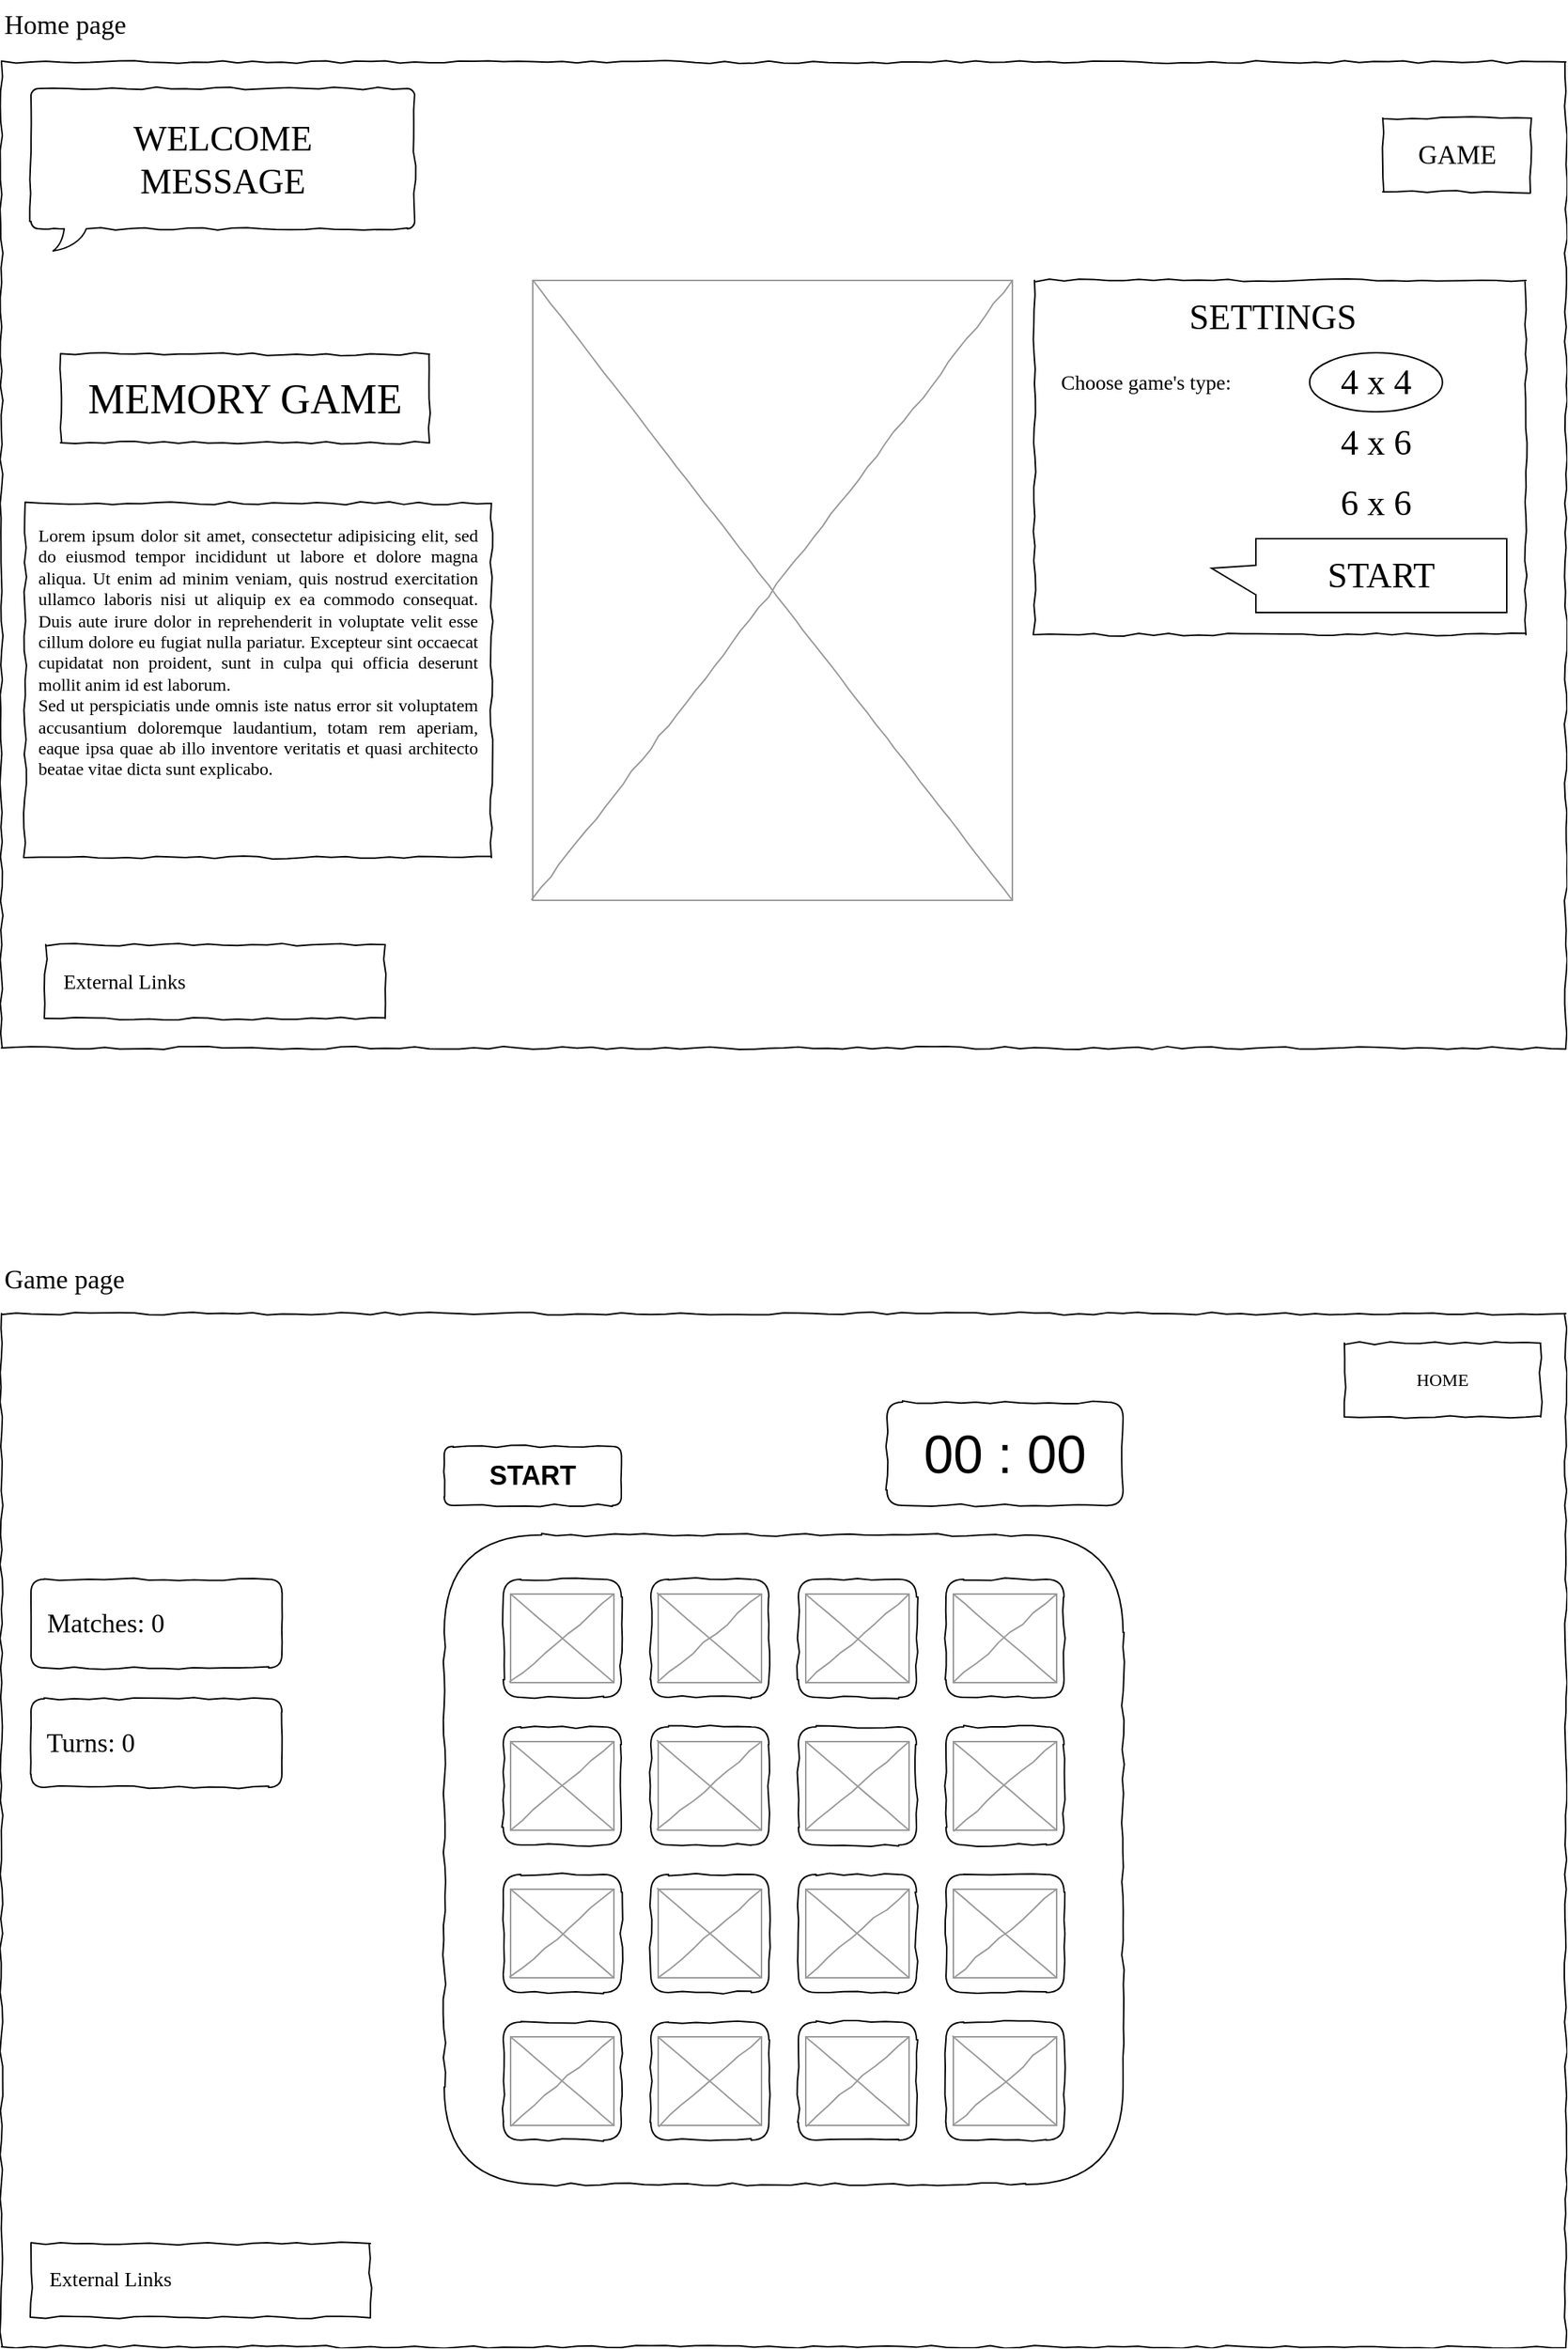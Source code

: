 <mxfile version="20.3.7" type="device"><diagram name="Page-1" id="03018318-947c-dd8e-b7a3-06fadd420f32"><mxGraphModel dx="1422" dy="794" grid="1" gridSize="10" guides="1" tooltips="1" connect="1" arrows="1" fold="1" page="1" pageScale="1" pageWidth="1100" pageHeight="850" background="#ffffff" math="0" shadow="0"><root><mxCell id="0"/><mxCell id="1" parent="0"/><mxCell id="677b7b8949515195-42" value="External Links" style="text;html=1;points=[];align=left;verticalAlign=top;spacingTop=-4;fontSize=14;fontFamily=Verdana" parent="1" vertex="1"><mxGeometry x="60" y="665" width="170" height="20" as="geometry"/></mxCell><mxCell id="677b7b8949515195-26" value="" style="whiteSpace=wrap;html=1;rounded=0;shadow=0;labelBackgroundColor=none;strokeWidth=1;fillColor=none;fontFamily=Verdana;fontSize=12;align=center;comic=1;" parent="1" vertex="1"><mxGeometry x="50" y="650" width="230" height="50" as="geometry"/></mxCell><mxCell id="tZ3RdtPNCCo-zNN3iVZV-25" value="" style="rounded=1;whiteSpace=wrap;html=1;shadow=0;labelBackgroundColor=none;comic=1;strokeColor=default;strokeWidth=1;fontFamily=Verdana;fontSize=12;fontColor=default;fillColor=none;" vertex="1" parent="1"><mxGeometry x="360" y="1080" width="80" height="80" as="geometry"/></mxCell><mxCell id="tZ3RdtPNCCo-zNN3iVZV-24" value="" style="rounded=1;whiteSpace=wrap;html=1;shadow=0;labelBackgroundColor=none;comic=1;strokeColor=default;strokeWidth=1;fontFamily=Verdana;fontSize=12;fontColor=default;fillColor=none;" vertex="1" parent="1"><mxGeometry x="320" y="1050" width="460" height="440" as="geometry"/></mxCell><mxCell id="tZ3RdtPNCCo-zNN3iVZV-26" value="" style="rounded=1;whiteSpace=wrap;html=1;shadow=0;labelBackgroundColor=none;comic=1;strokeColor=default;strokeWidth=1;fontFamily=Verdana;fontSize=12;fontColor=default;fillColor=none;" vertex="1" parent="1"><mxGeometry x="460" y="1080" width="80" height="80" as="geometry"/></mxCell><mxCell id="tZ3RdtPNCCo-zNN3iVZV-27" value="" style="rounded=1;whiteSpace=wrap;html=1;shadow=0;labelBackgroundColor=none;comic=1;strokeColor=default;strokeWidth=1;fontFamily=Verdana;fontSize=12;fontColor=default;fillColor=none;" vertex="1" parent="1"><mxGeometry x="560" y="1080" width="80" height="80" as="geometry"/></mxCell><mxCell id="tZ3RdtPNCCo-zNN3iVZV-28" value="" style="rounded=1;whiteSpace=wrap;html=1;shadow=0;labelBackgroundColor=none;comic=1;strokeColor=default;strokeWidth=1;fontFamily=Verdana;fontSize=12;fontColor=default;fillColor=none;" vertex="1" parent="1"><mxGeometry x="660" y="1080" width="80" height="80" as="geometry"/></mxCell><mxCell id="tZ3RdtPNCCo-zNN3iVZV-29" value="" style="rounded=1;whiteSpace=wrap;html=1;shadow=0;labelBackgroundColor=none;comic=1;strokeColor=default;strokeWidth=1;fontFamily=Verdana;fontSize=12;fontColor=default;fillColor=none;" vertex="1" parent="1"><mxGeometry x="360" y="1180" width="80" height="80" as="geometry"/></mxCell><mxCell id="tZ3RdtPNCCo-zNN3iVZV-30" value="" style="rounded=1;whiteSpace=wrap;html=1;shadow=0;labelBackgroundColor=none;comic=1;strokeColor=default;strokeWidth=1;fontFamily=Verdana;fontSize=12;fontColor=default;fillColor=none;" vertex="1" parent="1"><mxGeometry x="460" y="1180" width="80" height="80" as="geometry"/></mxCell><mxCell id="tZ3RdtPNCCo-zNN3iVZV-31" value="" style="rounded=1;whiteSpace=wrap;html=1;shadow=0;labelBackgroundColor=none;comic=1;strokeColor=default;strokeWidth=1;fontFamily=Verdana;fontSize=12;fontColor=default;fillColor=none;" vertex="1" parent="1"><mxGeometry x="560" y="1180" width="80" height="80" as="geometry"/></mxCell><mxCell id="tZ3RdtPNCCo-zNN3iVZV-32" value="" style="rounded=1;whiteSpace=wrap;html=1;shadow=0;labelBackgroundColor=none;comic=1;strokeColor=default;strokeWidth=1;fontFamily=Verdana;fontSize=12;fontColor=default;fillColor=none;" vertex="1" parent="1"><mxGeometry x="660" y="1180" width="80" height="80" as="geometry"/></mxCell><mxCell id="tZ3RdtPNCCo-zNN3iVZV-33" value="" style="rounded=1;whiteSpace=wrap;html=1;shadow=0;labelBackgroundColor=none;comic=1;strokeColor=default;strokeWidth=1;fontFamily=Verdana;fontSize=12;fontColor=default;fillColor=none;" vertex="1" parent="1"><mxGeometry x="360" y="1280" width="80" height="80" as="geometry"/></mxCell><mxCell id="tZ3RdtPNCCo-zNN3iVZV-34" value="" style="rounded=1;whiteSpace=wrap;html=1;shadow=0;labelBackgroundColor=none;comic=1;strokeColor=default;strokeWidth=1;fontFamily=Verdana;fontSize=12;fontColor=default;fillColor=none;" vertex="1" parent="1"><mxGeometry x="460" y="1280" width="80" height="80" as="geometry"/></mxCell><mxCell id="tZ3RdtPNCCo-zNN3iVZV-35" value="" style="rounded=1;whiteSpace=wrap;html=1;shadow=0;labelBackgroundColor=none;comic=1;strokeColor=default;strokeWidth=1;fontFamily=Verdana;fontSize=12;fontColor=default;fillColor=none;" vertex="1" parent="1"><mxGeometry x="560" y="1280" width="80" height="80" as="geometry"/></mxCell><mxCell id="tZ3RdtPNCCo-zNN3iVZV-36" value="" style="rounded=1;whiteSpace=wrap;html=1;shadow=0;labelBackgroundColor=none;comic=1;strokeColor=default;strokeWidth=1;fontFamily=Verdana;fontSize=12;fontColor=default;fillColor=none;" vertex="1" parent="1"><mxGeometry x="660" y="1280" width="80" height="80" as="geometry"/></mxCell><mxCell id="tZ3RdtPNCCo-zNN3iVZV-37" value="" style="rounded=1;whiteSpace=wrap;html=1;shadow=0;labelBackgroundColor=none;comic=1;strokeColor=default;strokeWidth=1;fontFamily=Verdana;fontSize=12;fontColor=default;fillColor=none;" vertex="1" parent="1"><mxGeometry x="360" y="1380" width="80" height="80" as="geometry"/></mxCell><mxCell id="tZ3RdtPNCCo-zNN3iVZV-38" value="" style="rounded=1;whiteSpace=wrap;html=1;shadow=0;labelBackgroundColor=none;comic=1;strokeColor=default;strokeWidth=1;fontFamily=Verdana;fontSize=12;fontColor=default;fillColor=none;" vertex="1" parent="1"><mxGeometry x="460" y="1380" width="80" height="80" as="geometry"/></mxCell><mxCell id="tZ3RdtPNCCo-zNN3iVZV-39" value="" style="rounded=1;whiteSpace=wrap;html=1;shadow=0;labelBackgroundColor=none;comic=1;strokeColor=default;strokeWidth=1;fontFamily=Verdana;fontSize=12;fontColor=default;fillColor=none;" vertex="1" parent="1"><mxGeometry x="560" y="1380" width="80" height="80" as="geometry"/></mxCell><mxCell id="tZ3RdtPNCCo-zNN3iVZV-40" value="" style="rounded=1;whiteSpace=wrap;html=1;shadow=0;labelBackgroundColor=none;comic=1;strokeColor=default;strokeWidth=1;fontFamily=Verdana;fontSize=12;fontColor=default;fillColor=none;" vertex="1" parent="1"><mxGeometry x="660" y="1380" width="80" height="80" as="geometry"/></mxCell><mxCell id="677b7b8949515195-1" value="" style="whiteSpace=wrap;html=1;rounded=0;shadow=0;labelBackgroundColor=none;strokeColor=#000000;strokeWidth=1;fillColor=none;fontFamily=Verdana;fontSize=12;fontColor=#000000;align=center;comic=1;" parent="1" vertex="1"><mxGeometry x="20" y="900" width="1060" height="700" as="geometry"/></mxCell><mxCell id="677b7b8949515195-2" value="MEMORY GAME" style="whiteSpace=wrap;html=1;rounded=0;shadow=0;labelBackgroundColor=none;strokeWidth=1;fontFamily=Verdana;fontSize=28;align=center;comic=1;" parent="1" vertex="1"><mxGeometry x="60" y="250" width="250" height="60" as="geometry"/></mxCell><mxCell id="677b7b8949515195-15" value="&lt;div style=&quot;text-align: justify&quot;&gt;&lt;span&gt;Lorem ipsum dolor sit amet, consectetur adipisicing elit, sed do eiusmod tempor incididunt ut labore et dolore magna aliqua. Ut enim ad minim veniam, quis nostrud exercitation ullamco laboris nisi ut aliquip ex ea commodo consequat. Duis aute irure dolor in reprehenderit in voluptate velit esse cillum dolore eu fugiat nulla pariatur. Excepteur sint occaecat cupidatat non proident, sunt in culpa qui officia deserunt mollit anim id est laborum.&lt;/span&gt;&lt;/div&gt;&lt;div style=&quot;text-align: justify&quot;&gt;&lt;span&gt;Sed ut perspiciatis unde omnis iste natus error sit voluptatem accusantium doloremque laudantium, totam rem aperiam, eaque ipsa quae ab illo inventore veritatis et quasi architecto beatae vitae dicta sunt explicabo.&amp;nbsp;&lt;/span&gt;&lt;/div&gt;" style="whiteSpace=wrap;html=1;rounded=0;shadow=0;labelBackgroundColor=none;strokeWidth=1;fillColor=none;fontFamily=Verdana;fontSize=12;align=center;verticalAlign=top;spacing=10;comic=1;" parent="1" vertex="1"><mxGeometry x="36" y="351" width="316" height="240" as="geometry"/></mxCell><mxCell id="677b7b8949515195-16" value="" style="verticalLabelPosition=bottom;shadow=0;dashed=0;align=center;html=1;verticalAlign=top;strokeWidth=1;shape=mxgraph.mockup.graphics.simpleIcon;strokeColor=#999999;rounded=0;labelBackgroundColor=none;fontFamily=Verdana;fontSize=14;fontColor=#000000;comic=1;" parent="1" vertex="1"><mxGeometry x="380" y="200" width="325" height="420" as="geometry"/></mxCell><mxCell id="tZ3RdtPNCCo-zNN3iVZV-1" value="" style="group" vertex="1" connectable="0" parent="1"><mxGeometry x="720" y="200" width="360" height="1040" as="geometry"/></mxCell><mxCell id="tZ3RdtPNCCo-zNN3iVZV-6" value="&lt;font style=&quot;font-size: 24px;&quot;&gt;SETTINGS&lt;/font&gt;" style="text;html=1;strokeColor=none;fillColor=none;align=center;verticalAlign=middle;whiteSpace=wrap;rounded=0;fontFamily=Verdana;fontSize=12;" vertex="1" parent="tZ3RdtPNCCo-zNN3iVZV-1"><mxGeometry x="74.375" width="175" height="50" as="geometry"/></mxCell><mxCell id="tZ3RdtPNCCo-zNN3iVZV-7" value="Choose game's type:" style="text;html=1;points=[];align=left;verticalAlign=top;spacingTop=-4;fontSize=14;fontFamily=Verdana" vertex="1" parent="tZ3RdtPNCCo-zNN3iVZV-1"><mxGeometry x="16.042" y="59" width="58.333" height="20" as="geometry"/></mxCell><mxCell id="tZ3RdtPNCCo-zNN3iVZV-8" value="&lt;span style=&quot;font-size: 24px; line-height: 1.7;&quot;&gt;4 x 4&lt;br&gt;4 x 6&lt;br&gt;6 x 6&lt;br&gt;&lt;/span&gt;" style="text;html=1;strokeColor=none;fillColor=none;align=center;verticalAlign=middle;whiteSpace=wrap;rounded=0;fontFamily=Verdana;fontSize=12;" vertex="1" parent="tZ3RdtPNCCo-zNN3iVZV-1"><mxGeometry x="182.82" y="40" width="97.22" height="140" as="geometry"/></mxCell><mxCell id="tZ3RdtPNCCo-zNN3iVZV-3" value="&lt;font face=&quot;Verdana&quot; style=&quot;font-size: 24px;&quot;&gt;START&lt;/font&gt;" style="shape=callout;whiteSpace=wrap;html=1;perimeter=calloutPerimeter;size=30;position=0.36;position2=0.4;base=20;direction=south;" vertex="1" parent="tZ3RdtPNCCo-zNN3iVZV-1"><mxGeometry x="120" y="175" width="200" height="50" as="geometry"/></mxCell><mxCell id="tZ3RdtPNCCo-zNN3iVZV-69" value="" style="ellipse;whiteSpace=wrap;html=1;rounded=0;shadow=0;labelBackgroundColor=none;comic=1;strokeColor=default;strokeWidth=1;fontFamily=Verdana;fontSize=18;fontColor=default;fillColor=none;" vertex="1" parent="tZ3RdtPNCCo-zNN3iVZV-1"><mxGeometry x="186.43" y="49" width="90" height="40" as="geometry"/></mxCell><mxCell id="677b7b8949515195-25" value="" style="whiteSpace=wrap;html=1;rounded=0;shadow=0;labelBackgroundColor=none;strokeWidth=1;fillColor=none;fontFamily=Verdana;fontSize=12;align=center;comic=1;" parent="tZ3RdtPNCCo-zNN3iVZV-1" vertex="1"><mxGeometry width="333" height="240" as="geometry"/></mxCell><mxCell id="tZ3RdtPNCCo-zNN3iVZV-41" value="HOME" style="whiteSpace=wrap;html=1;rounded=0;shadow=0;labelBackgroundColor=none;strokeWidth=1;fillColor=none;fontFamily=Verdana;fontSize=12;align=center;comic=1;" vertex="1" parent="1"><mxGeometry x="930" y="920" width="133" height="50" as="geometry"/></mxCell><mxCell id="tZ3RdtPNCCo-zNN3iVZV-43" value="&lt;font style=&quot;font-size: 14px;&quot;&gt;&amp;nbsp; &amp;nbsp;External Links&lt;/font&gt;" style="whiteSpace=wrap;html=1;rounded=0;shadow=0;labelBackgroundColor=none;strokeWidth=1;fillColor=none;fontFamily=Verdana;fontSize=12;align=left;comic=1;" vertex="1" parent="1"><mxGeometry x="40" y="1530" width="230" height="50" as="geometry"/></mxCell><mxCell id="tZ3RdtPNCCo-zNN3iVZV-45" value="&lt;font style=&quot;font-size: 18px;&quot;&gt;&lt;b&gt;START&lt;/b&gt;&lt;/font&gt;" style="rounded=1;whiteSpace=wrap;html=1;shadow=0;labelBackgroundColor=none;comic=1;strokeColor=default;strokeWidth=1;fontFamily=Helvetica;fontSize=14;fontColor=default;fillColor=none;" vertex="1" parent="1"><mxGeometry x="320" y="990" width="120" height="40" as="geometry"/></mxCell><mxCell id="tZ3RdtPNCCo-zNN3iVZV-46" value="&lt;font style=&quot;font-size: 36px;&quot;&gt;00 : 00&lt;/font&gt;" style="rounded=1;whiteSpace=wrap;html=1;shadow=0;labelBackgroundColor=none;comic=1;strokeColor=default;strokeWidth=1;fontFamily=Helvetica;fontSize=14;fontColor=default;fillColor=none;" vertex="1" parent="1"><mxGeometry x="620" y="960" width="160" height="70" as="geometry"/></mxCell><mxCell id="tZ3RdtPNCCo-zNN3iVZV-48" value="" style="verticalLabelPosition=bottom;shadow=0;dashed=0;align=center;html=1;verticalAlign=top;strokeWidth=1;shape=mxgraph.mockup.graphics.simpleIcon;strokeColor=#999999;rounded=0;labelBackgroundColor=none;fontFamily=Verdana;fontSize=14;fontColor=#000000;comic=1;" vertex="1" parent="1"><mxGeometry x="365" y="1090" width="70" height="60" as="geometry"/></mxCell><mxCell id="tZ3RdtPNCCo-zNN3iVZV-49" value="" style="verticalLabelPosition=bottom;shadow=0;dashed=0;align=center;html=1;verticalAlign=top;strokeWidth=1;shape=mxgraph.mockup.graphics.simpleIcon;strokeColor=#999999;rounded=0;labelBackgroundColor=none;fontFamily=Verdana;fontSize=14;fontColor=#000000;comic=1;" vertex="1" parent="1"><mxGeometry x="465" y="1090" width="70" height="60" as="geometry"/></mxCell><mxCell id="tZ3RdtPNCCo-zNN3iVZV-50" value="" style="verticalLabelPosition=bottom;shadow=0;dashed=0;align=center;html=1;verticalAlign=top;strokeWidth=1;shape=mxgraph.mockup.graphics.simpleIcon;strokeColor=#999999;rounded=0;labelBackgroundColor=none;fontFamily=Verdana;fontSize=14;fontColor=#000000;comic=1;" vertex="1" parent="1"><mxGeometry x="565" y="1090" width="70" height="60" as="geometry"/></mxCell><mxCell id="tZ3RdtPNCCo-zNN3iVZV-51" value="" style="verticalLabelPosition=bottom;shadow=0;dashed=0;align=center;html=1;verticalAlign=top;strokeWidth=1;shape=mxgraph.mockup.graphics.simpleIcon;strokeColor=#999999;rounded=0;labelBackgroundColor=none;fontFamily=Verdana;fontSize=14;fontColor=#000000;comic=1;" vertex="1" parent="1"><mxGeometry x="665" y="1090" width="70" height="60" as="geometry"/></mxCell><mxCell id="tZ3RdtPNCCo-zNN3iVZV-52" value="" style="verticalLabelPosition=bottom;shadow=0;dashed=0;align=center;html=1;verticalAlign=top;strokeWidth=1;shape=mxgraph.mockup.graphics.simpleIcon;strokeColor=#999999;rounded=0;labelBackgroundColor=none;fontFamily=Verdana;fontSize=14;fontColor=#000000;comic=1;" vertex="1" parent="1"><mxGeometry x="365" y="1190" width="70" height="60" as="geometry"/></mxCell><mxCell id="tZ3RdtPNCCo-zNN3iVZV-53" value="" style="verticalLabelPosition=bottom;shadow=0;dashed=0;align=center;html=1;verticalAlign=top;strokeWidth=1;shape=mxgraph.mockup.graphics.simpleIcon;strokeColor=#999999;rounded=0;labelBackgroundColor=none;fontFamily=Verdana;fontSize=14;fontColor=#000000;comic=1;" vertex="1" parent="1"><mxGeometry x="465" y="1190" width="70" height="60" as="geometry"/></mxCell><mxCell id="tZ3RdtPNCCo-zNN3iVZV-54" value="" style="verticalLabelPosition=bottom;shadow=0;dashed=0;align=center;html=1;verticalAlign=top;strokeWidth=1;shape=mxgraph.mockup.graphics.simpleIcon;strokeColor=#999999;rounded=0;labelBackgroundColor=none;fontFamily=Verdana;fontSize=14;fontColor=#000000;comic=1;" vertex="1" parent="1"><mxGeometry x="565" y="1190" width="70" height="60" as="geometry"/></mxCell><mxCell id="tZ3RdtPNCCo-zNN3iVZV-55" value="" style="verticalLabelPosition=bottom;shadow=0;dashed=0;align=center;html=1;verticalAlign=top;strokeWidth=1;shape=mxgraph.mockup.graphics.simpleIcon;strokeColor=#999999;rounded=0;labelBackgroundColor=none;fontFamily=Verdana;fontSize=14;fontColor=#000000;comic=1;" vertex="1" parent="1"><mxGeometry x="665" y="1190" width="70" height="60" as="geometry"/></mxCell><mxCell id="tZ3RdtPNCCo-zNN3iVZV-56" value="" style="verticalLabelPosition=bottom;shadow=0;dashed=0;align=center;html=1;verticalAlign=top;strokeWidth=1;shape=mxgraph.mockup.graphics.simpleIcon;strokeColor=#999999;rounded=0;labelBackgroundColor=none;fontFamily=Verdana;fontSize=14;fontColor=#000000;comic=1;" vertex="1" parent="1"><mxGeometry x="365" y="1290" width="70" height="60" as="geometry"/></mxCell><mxCell id="tZ3RdtPNCCo-zNN3iVZV-57" value="" style="verticalLabelPosition=bottom;shadow=0;dashed=0;align=center;html=1;verticalAlign=top;strokeWidth=1;shape=mxgraph.mockup.graphics.simpleIcon;strokeColor=#999999;rounded=0;labelBackgroundColor=none;fontFamily=Verdana;fontSize=14;fontColor=#000000;comic=1;" vertex="1" parent="1"><mxGeometry x="465" y="1290" width="70" height="60" as="geometry"/></mxCell><mxCell id="tZ3RdtPNCCo-zNN3iVZV-58" value="" style="verticalLabelPosition=bottom;shadow=0;dashed=0;align=center;html=1;verticalAlign=top;strokeWidth=1;shape=mxgraph.mockup.graphics.simpleIcon;strokeColor=#999999;rounded=0;labelBackgroundColor=none;fontFamily=Verdana;fontSize=14;fontColor=#000000;comic=1;" vertex="1" parent="1"><mxGeometry x="565" y="1290" width="70" height="60" as="geometry"/></mxCell><mxCell id="tZ3RdtPNCCo-zNN3iVZV-59" value="" style="verticalLabelPosition=bottom;shadow=0;dashed=0;align=center;html=1;verticalAlign=top;strokeWidth=1;shape=mxgraph.mockup.graphics.simpleIcon;strokeColor=#999999;rounded=0;labelBackgroundColor=none;fontFamily=Verdana;fontSize=14;fontColor=#000000;comic=1;" vertex="1" parent="1"><mxGeometry x="665" y="1290" width="70" height="60" as="geometry"/></mxCell><mxCell id="tZ3RdtPNCCo-zNN3iVZV-60" value="" style="verticalLabelPosition=bottom;shadow=0;dashed=0;align=center;html=1;verticalAlign=top;strokeWidth=1;shape=mxgraph.mockup.graphics.simpleIcon;strokeColor=#999999;rounded=0;labelBackgroundColor=none;fontFamily=Verdana;fontSize=14;fontColor=#000000;comic=1;" vertex="1" parent="1"><mxGeometry x="365" y="1390" width="70" height="60" as="geometry"/></mxCell><mxCell id="tZ3RdtPNCCo-zNN3iVZV-61" value="" style="verticalLabelPosition=bottom;shadow=0;dashed=0;align=center;html=1;verticalAlign=top;strokeWidth=1;shape=mxgraph.mockup.graphics.simpleIcon;strokeColor=#999999;rounded=0;labelBackgroundColor=none;fontFamily=Verdana;fontSize=14;fontColor=#000000;comic=1;" vertex="1" parent="1"><mxGeometry x="465" y="1390" width="70" height="60" as="geometry"/></mxCell><mxCell id="tZ3RdtPNCCo-zNN3iVZV-62" value="" style="verticalLabelPosition=bottom;shadow=0;dashed=0;align=center;html=1;verticalAlign=top;strokeWidth=1;shape=mxgraph.mockup.graphics.simpleIcon;strokeColor=#999999;rounded=0;labelBackgroundColor=none;fontFamily=Verdana;fontSize=14;fontColor=#000000;comic=1;" vertex="1" parent="1"><mxGeometry x="565" y="1390" width="70" height="60" as="geometry"/></mxCell><mxCell id="tZ3RdtPNCCo-zNN3iVZV-63" value="" style="verticalLabelPosition=bottom;shadow=0;dashed=0;align=center;html=1;verticalAlign=top;strokeWidth=1;shape=mxgraph.mockup.graphics.simpleIcon;strokeColor=#999999;rounded=0;labelBackgroundColor=none;fontFamily=Verdana;fontSize=14;fontColor=#000000;comic=1;" vertex="1" parent="1"><mxGeometry x="665" y="1390" width="70" height="60" as="geometry"/></mxCell><mxCell id="tZ3RdtPNCCo-zNN3iVZV-64" value="" style="group" vertex="1" connectable="0" parent="1"><mxGeometry x="956" y="90" width="100" height="50" as="geometry"/></mxCell><mxCell id="677b7b8949515195-10" value="" style="whiteSpace=wrap;html=1;rounded=0;shadow=0;labelBackgroundColor=none;strokeWidth=1;fillColor=none;fontFamily=Verdana;fontSize=12;align=center;comic=1;" parent="tZ3RdtPNCCo-zNN3iVZV-64" vertex="1"><mxGeometry width="100" height="50" as="geometry"/></mxCell><mxCell id="677b7b8949515195-11" value="&lt;font style=&quot;font-size: 18px;&quot;&gt;GAME&lt;/font&gt;" style="text;html=1;points=[];align=center;verticalAlign=top;spacingTop=-4;fontSize=14;fontFamily=Verdana" parent="tZ3RdtPNCCo-zNN3iVZV-64" vertex="1"><mxGeometry x="1.63" y="12" width="97.37" height="40" as="geometry"/></mxCell><mxCell id="tZ3RdtPNCCo-zNN3iVZV-47" value="&lt;font style=&quot;font-size: 24px;&quot; face=&quot;Verdana&quot;&gt;WELCOME&lt;br&gt;MESSAGE&lt;/font&gt;" style="whiteSpace=wrap;html=1;shape=mxgraph.basic.roundRectCallout;dx=30;dy=15;size=5;boundedLbl=1;rounded=0;shadow=0;labelBackgroundColor=none;comic=1;strokeColor=default;strokeWidth=1;fontFamily=Helvetica;fontSize=14;fontColor=default;fillColor=none;" vertex="1" parent="1"><mxGeometry x="40" y="70" width="260" height="110" as="geometry"/></mxCell><mxCell id="tZ3RdtPNCCo-zNN3iVZV-65" value="&lt;font style=&quot;font-size: 18px;&quot;&gt;Home page&lt;/font&gt;" style="text;html=1;strokeColor=none;fillColor=none;align=left;verticalAlign=middle;whiteSpace=wrap;rounded=0;shadow=0;labelBackgroundColor=none;comic=1;strokeWidth=1;fontFamily=Verdana;fontSize=24;fontColor=default;" vertex="1" parent="1"><mxGeometry x="20" y="10" width="270" height="30" as="geometry"/></mxCell><mxCell id="tZ3RdtPNCCo-zNN3iVZV-66" value="&lt;font style=&quot;font-size: 18px;&quot;&gt;Game page&lt;/font&gt;" style="text;html=1;strokeColor=none;fillColor=none;align=left;verticalAlign=middle;whiteSpace=wrap;rounded=0;shadow=0;labelBackgroundColor=none;comic=1;strokeWidth=1;fontFamily=Verdana;fontSize=24;fontColor=default;" vertex="1" parent="1"><mxGeometry x="20" y="860" width="270" height="30" as="geometry"/></mxCell><mxCell id="tZ3RdtPNCCo-zNN3iVZV-67" value="&amp;nbsp; Matches: 0" style="rounded=1;whiteSpace=wrap;html=1;shadow=0;labelBackgroundColor=none;comic=1;strokeColor=default;strokeWidth=1;fontFamily=Verdana;fontSize=18;fontColor=default;fillColor=none;align=left;" vertex="1" parent="1"><mxGeometry x="40" y="1080" width="170" height="60" as="geometry"/></mxCell><mxCell id="tZ3RdtPNCCo-zNN3iVZV-68" value="&amp;nbsp; Turns: 0" style="rounded=1;whiteSpace=wrap;html=1;shadow=0;labelBackgroundColor=none;comic=1;strokeColor=default;strokeWidth=1;fontFamily=Verdana;fontSize=18;fontColor=default;fillColor=none;align=left;" vertex="1" parent="1"><mxGeometry x="40" y="1161" width="170" height="60" as="geometry"/></mxCell><mxCell id="tZ3RdtPNCCo-zNN3iVZV-10" value="" style="whiteSpace=wrap;html=1;rounded=0;shadow=0;labelBackgroundColor=none;strokeColor=#000000;strokeWidth=1;fillColor=none;fontFamily=Verdana;fontSize=12;fontColor=#000000;align=center;comic=1;" vertex="1" parent="1"><mxGeometry x="20" y="52" width="1060" height="668" as="geometry"/></mxCell></root></mxGraphModel></diagram></mxfile>